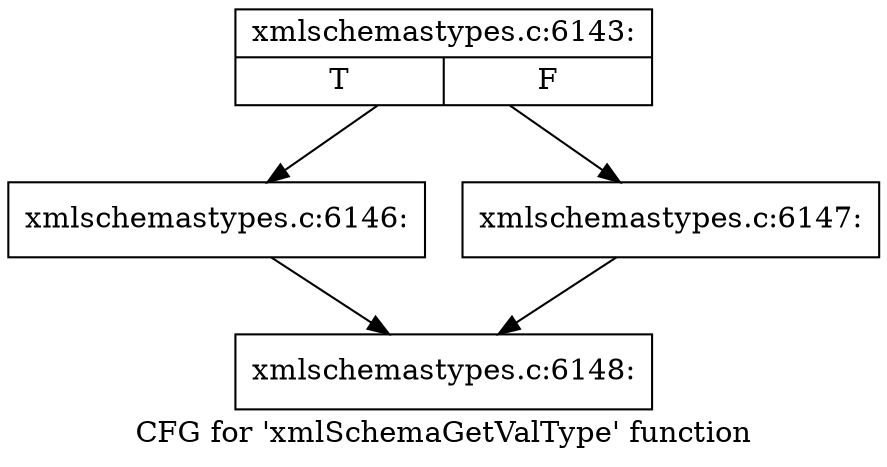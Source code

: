 digraph "CFG for 'xmlSchemaGetValType' function" {
	label="CFG for 'xmlSchemaGetValType' function";

	Node0x57aeab0 [shape=record,label="{xmlschemastypes.c:6143:|{<s0>T|<s1>F}}"];
	Node0x57aeab0 -> Node0x57ae810;
	Node0x57aeab0 -> Node0x57ae860;
	Node0x57ae810 [shape=record,label="{xmlschemastypes.c:6146:}"];
	Node0x57ae810 -> Node0x57aecd0;
	Node0x57ae860 [shape=record,label="{xmlschemastypes.c:6147:}"];
	Node0x57ae860 -> Node0x57aecd0;
	Node0x57aecd0 [shape=record,label="{xmlschemastypes.c:6148:}"];
}
